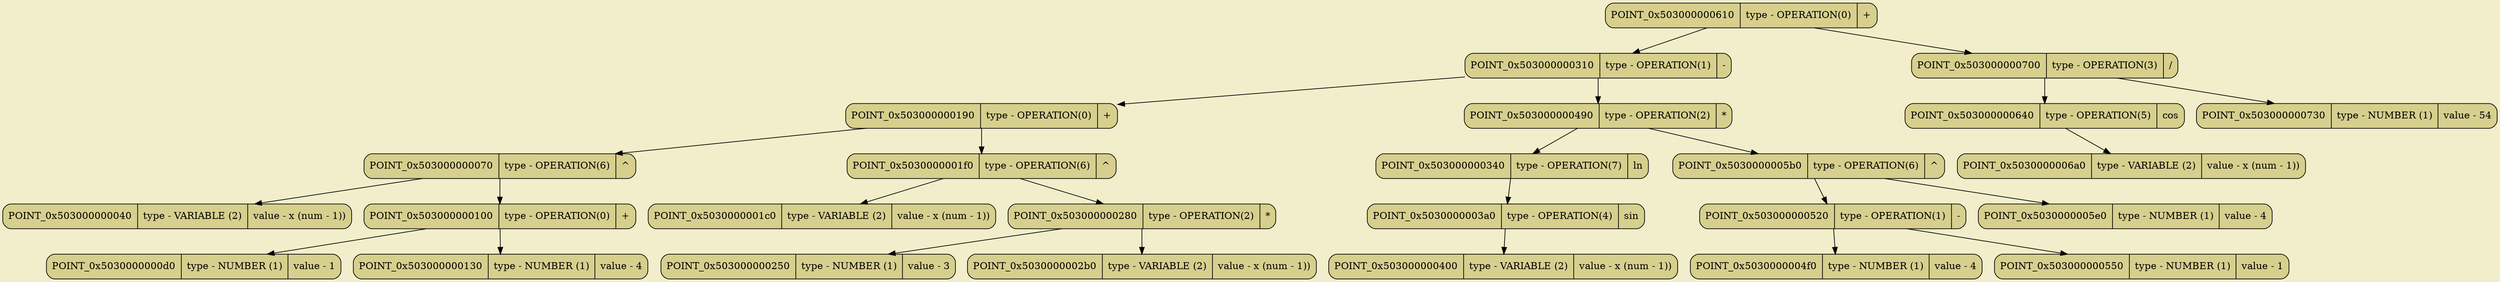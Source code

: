 digraph
{
bgcolor="#F2EECB";
rankdir = TB;
POINT_0x503000000610[shape=Mrecord, label = "POINT_0x503000000610 | type - OPERATION(0) | +", style="filled",fillcolor="#D7CF8D"]
POINT_0x503000000310[shape=Mrecord, label = "POINT_0x503000000310 | type - OPERATION(1) | -", style="filled",fillcolor="#D7CF8D"]
POINT_0x503000000190[shape=Mrecord, label = "POINT_0x503000000190 | type - OPERATION(0) | +", style="filled",fillcolor="#D7CF8D"]
POINT_0x503000000070[shape=Mrecord, label = "POINT_0x503000000070 | type - OPERATION(6) | ^", style="filled",fillcolor="#D7CF8D"]
POINT_0x503000000040[shape=Mrecord, label = "POINT_0x503000000040 | type - VARIABLE (2) | value - x (num - 1))", style="filled",fillcolor="#D7CF8D"]
POINT_0x503000000100[shape=Mrecord, label = "POINT_0x503000000100 | type - OPERATION(0) | +", style="filled",fillcolor="#D7CF8D"]
POINT_0x5030000000d0[shape=Mrecord, label = "POINT_0x5030000000d0 | type - NUMBER (1) | value - 1", style="filled",fillcolor="#D7CF8D"]
POINT_0x503000000130[shape=Mrecord, label = "POINT_0x503000000130 | type - NUMBER (1) | value - 4", style="filled",fillcolor="#D7CF8D"]
POINT_0x5030000001f0[shape=Mrecord, label = "POINT_0x5030000001f0 | type - OPERATION(6) | ^", style="filled",fillcolor="#D7CF8D"]
POINT_0x5030000001c0[shape=Mrecord, label = "POINT_0x5030000001c0 | type - VARIABLE (2) | value - x (num - 1))", style="filled",fillcolor="#D7CF8D"]
POINT_0x503000000280[shape=Mrecord, label = "POINT_0x503000000280 | type - OPERATION(2) | *", style="filled",fillcolor="#D7CF8D"]
POINT_0x503000000250[shape=Mrecord, label = "POINT_0x503000000250 | type - NUMBER (1) | value - 3", style="filled",fillcolor="#D7CF8D"]
POINT_0x5030000002b0[shape=Mrecord, label = "POINT_0x5030000002b0 | type - VARIABLE (2) | value - x (num - 1))", style="filled",fillcolor="#D7CF8D"]
POINT_0x503000000490[shape=Mrecord, label = "POINT_0x503000000490 | type - OPERATION(2) | *", style="filled",fillcolor="#D7CF8D"]
POINT_0x503000000340[shape=Mrecord, label = "POINT_0x503000000340 | type - OPERATION(7) | ln", style="filled",fillcolor="#D7CF8D"]
POINT_0x5030000003a0[shape=Mrecord, label = "POINT_0x5030000003a0 | type - OPERATION(4) | sin", style="filled",fillcolor="#D7CF8D"]
POINT_0x503000000400[shape=Mrecord, label = "POINT_0x503000000400 | type - VARIABLE (2) | value - x (num - 1))", style="filled",fillcolor="#D7CF8D"]
POINT_0x5030000005b0[shape=Mrecord, label = "POINT_0x5030000005b0 | type - OPERATION(6) | ^", style="filled",fillcolor="#D7CF8D"]
POINT_0x503000000520[shape=Mrecord, label = "POINT_0x503000000520 | type - OPERATION(1) | -", style="filled",fillcolor="#D7CF8D"]
POINT_0x5030000004f0[shape=Mrecord, label = "POINT_0x5030000004f0 | type - NUMBER (1) | value - 4", style="filled",fillcolor="#D7CF8D"]
POINT_0x503000000550[shape=Mrecord, label = "POINT_0x503000000550 | type - NUMBER (1) | value - 1", style="filled",fillcolor="#D7CF8D"]
POINT_0x5030000005e0[shape=Mrecord, label = "POINT_0x5030000005e0 | type - NUMBER (1) | value - 4", style="filled",fillcolor="#D7CF8D"]
POINT_0x503000000700[shape=Mrecord, label = "POINT_0x503000000700 | type - OPERATION(3) | /", style="filled",fillcolor="#D7CF8D"]
POINT_0x503000000640[shape=Mrecord, label = "POINT_0x503000000640 | type - OPERATION(5) | cos", style="filled",fillcolor="#D7CF8D"]
POINT_0x5030000006a0[shape=Mrecord, label = "POINT_0x5030000006a0 | type - VARIABLE (2) | value - x (num - 1))", style="filled",fillcolor="#D7CF8D"]
POINT_0x503000000730[shape=Mrecord, label = "POINT_0x503000000730 | type - NUMBER (1) | value - 54", style="filled",fillcolor="#D7CF8D"]
POINT_0x503000000610 -> POINT_0x503000000310
POINT_0x503000000610 -> POINT_0x503000000700
POINT_0x503000000310 -> POINT_0x503000000190
POINT_0x503000000310 -> POINT_0x503000000490
POINT_0x503000000190 -> POINT_0x503000000070
POINT_0x503000000190 -> POINT_0x5030000001f0
POINT_0x503000000070 -> POINT_0x503000000040
POINT_0x503000000070 -> POINT_0x503000000100
POINT_0x503000000100 -> POINT_0x5030000000d0
POINT_0x503000000100 -> POINT_0x503000000130
POINT_0x5030000001f0 -> POINT_0x5030000001c0
POINT_0x5030000001f0 -> POINT_0x503000000280
POINT_0x503000000280 -> POINT_0x503000000250
POINT_0x503000000280 -> POINT_0x5030000002b0
POINT_0x503000000490 -> POINT_0x503000000340
POINT_0x503000000490 -> POINT_0x5030000005b0
POINT_0x503000000340 -> POINT_0x5030000003a0
POINT_0x5030000003a0 -> POINT_0x503000000400
POINT_0x5030000005b0 -> POINT_0x503000000520
POINT_0x5030000005b0 -> POINT_0x5030000005e0
POINT_0x503000000520 -> POINT_0x5030000004f0
POINT_0x503000000520 -> POINT_0x503000000550
POINT_0x503000000700 -> POINT_0x503000000640
POINT_0x503000000700 -> POINT_0x503000000730
POINT_0x503000000640 -> POINT_0x5030000006a0
}
